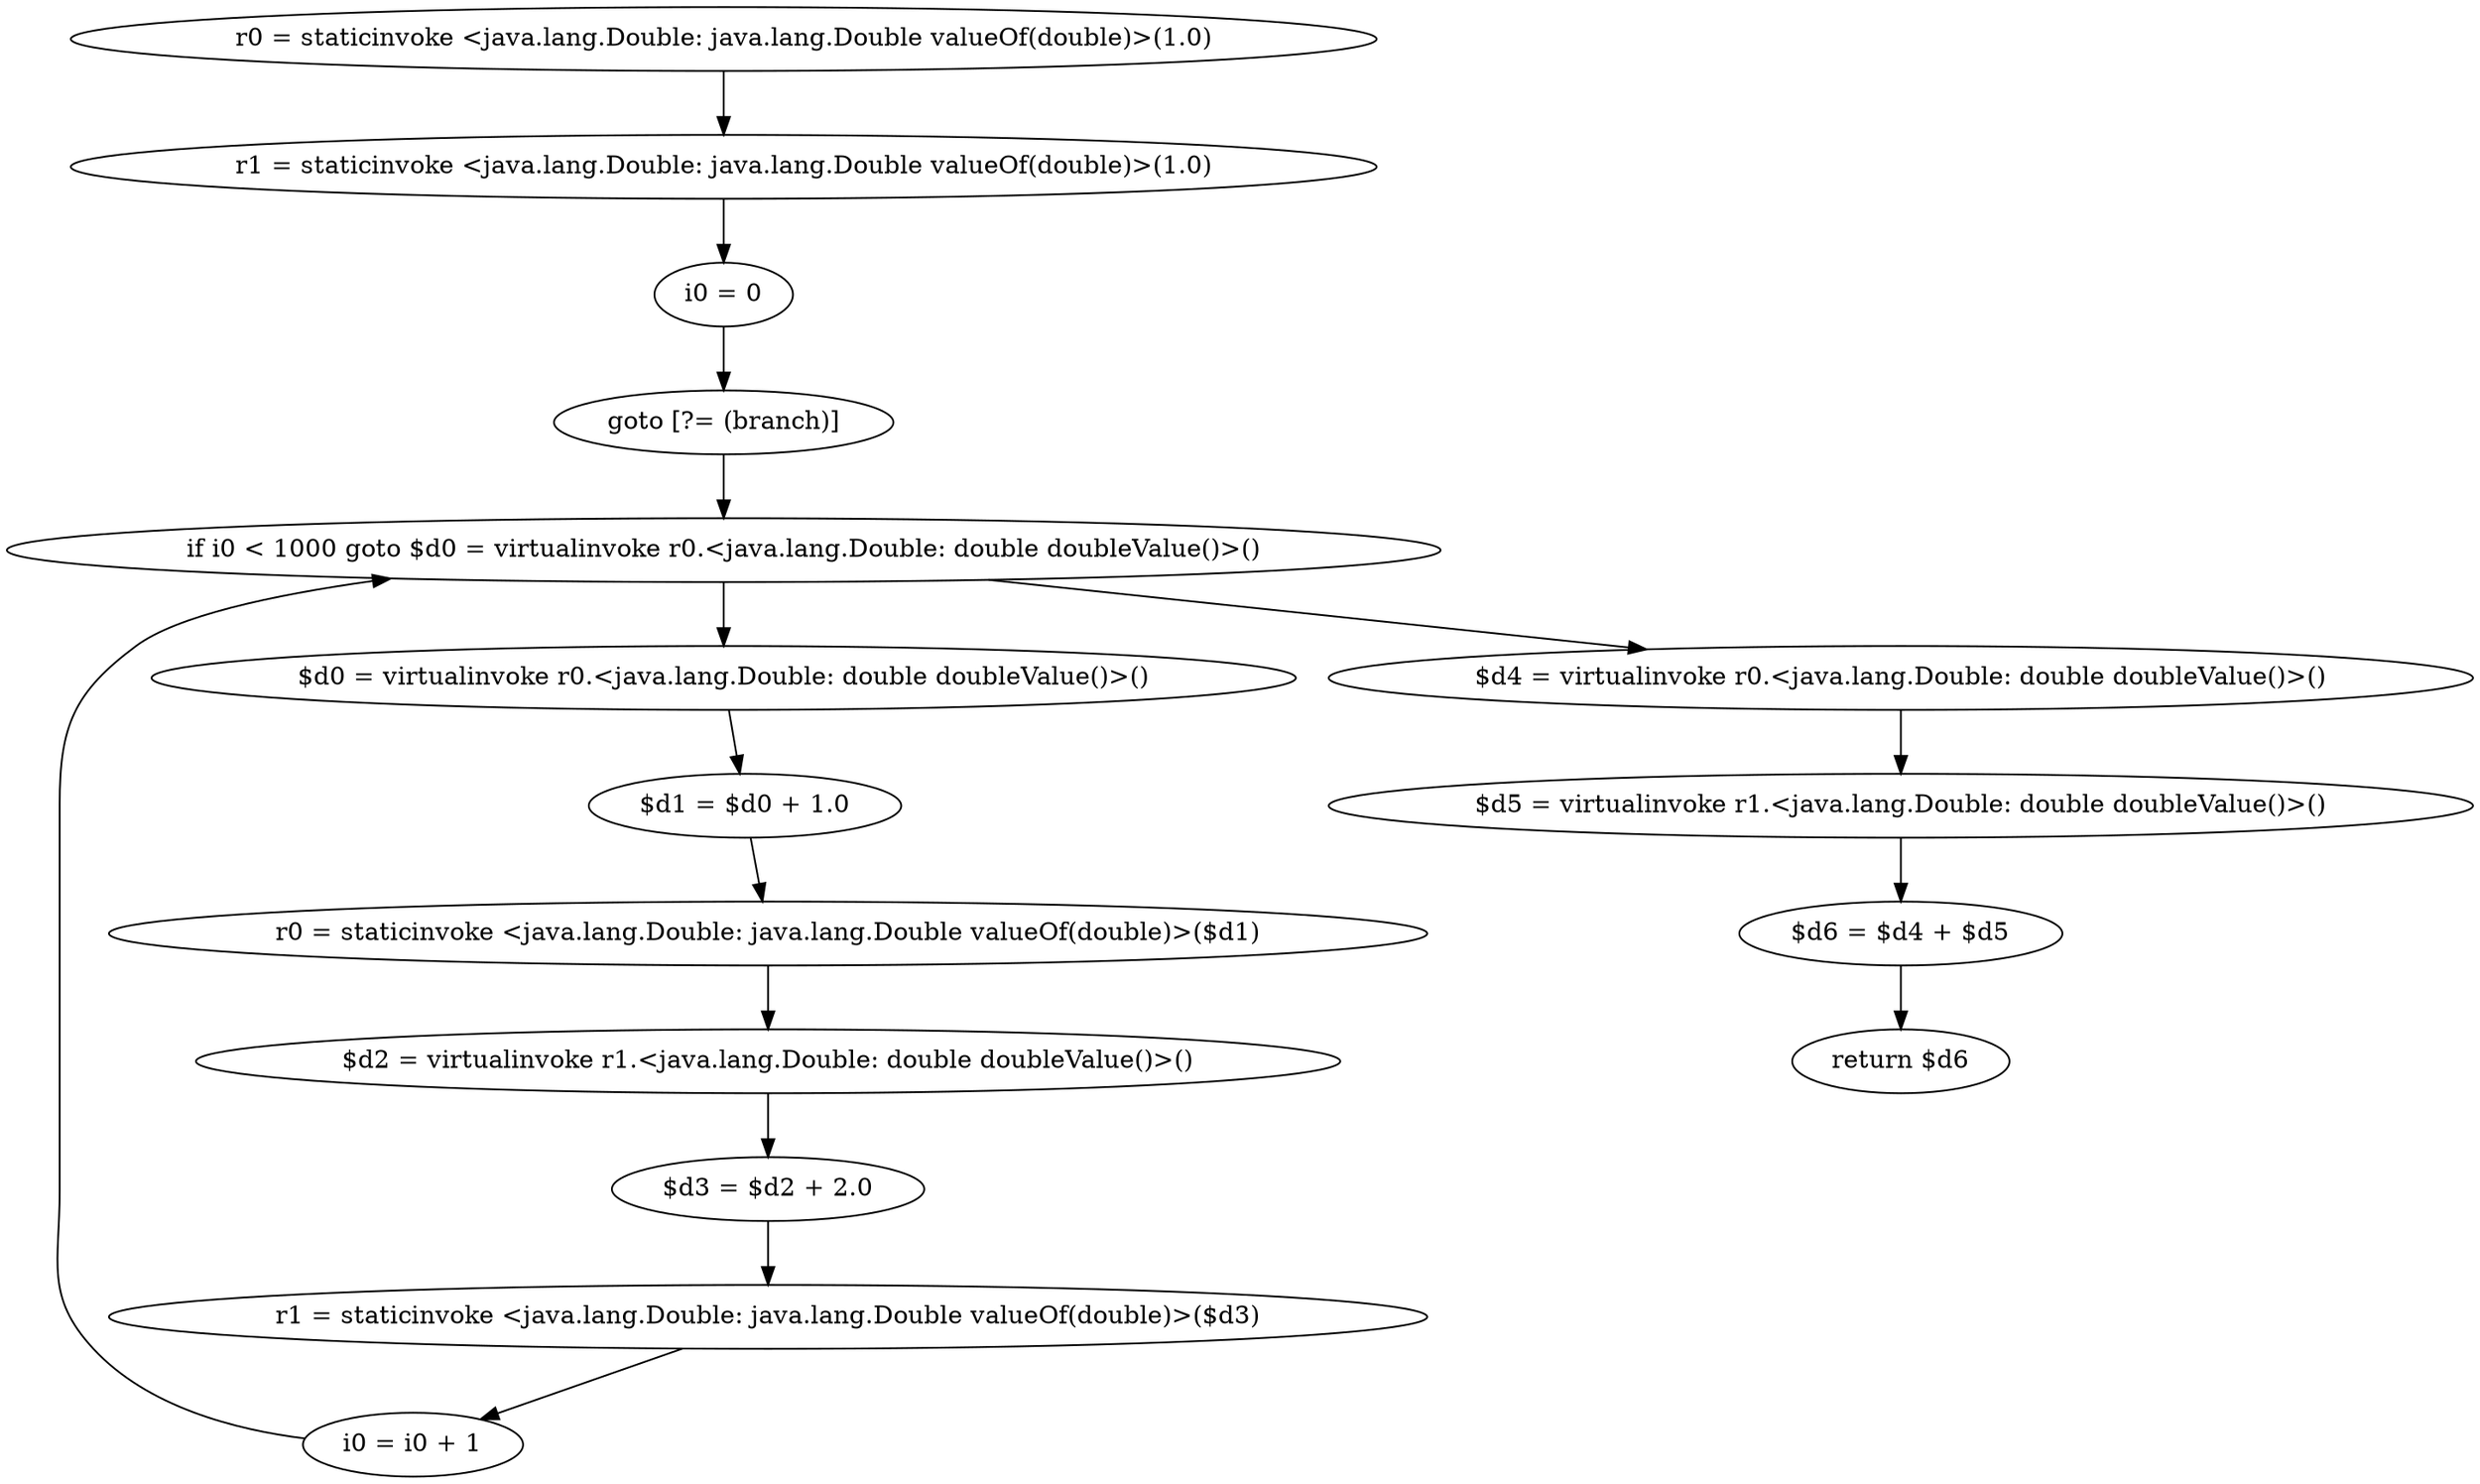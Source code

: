 digraph "unitGraph" {
    "r0 = staticinvoke <java.lang.Double: java.lang.Double valueOf(double)>(1.0)"
    "r1 = staticinvoke <java.lang.Double: java.lang.Double valueOf(double)>(1.0)"
    "i0 = 0"
    "goto [?= (branch)]"
    "$d0 = virtualinvoke r0.<java.lang.Double: double doubleValue()>()"
    "$d1 = $d0 + 1.0"
    "r0 = staticinvoke <java.lang.Double: java.lang.Double valueOf(double)>($d1)"
    "$d2 = virtualinvoke r1.<java.lang.Double: double doubleValue()>()"
    "$d3 = $d2 + 2.0"
    "r1 = staticinvoke <java.lang.Double: java.lang.Double valueOf(double)>($d3)"
    "i0 = i0 + 1"
    "if i0 < 1000 goto $d0 = virtualinvoke r0.<java.lang.Double: double doubleValue()>()"
    "$d4 = virtualinvoke r0.<java.lang.Double: double doubleValue()>()"
    "$d5 = virtualinvoke r1.<java.lang.Double: double doubleValue()>()"
    "$d6 = $d4 + $d5"
    "return $d6"
    "r0 = staticinvoke <java.lang.Double: java.lang.Double valueOf(double)>(1.0)"->"r1 = staticinvoke <java.lang.Double: java.lang.Double valueOf(double)>(1.0)";
    "r1 = staticinvoke <java.lang.Double: java.lang.Double valueOf(double)>(1.0)"->"i0 = 0";
    "i0 = 0"->"goto [?= (branch)]";
    "goto [?= (branch)]"->"if i0 < 1000 goto $d0 = virtualinvoke r0.<java.lang.Double: double doubleValue()>()";
    "$d0 = virtualinvoke r0.<java.lang.Double: double doubleValue()>()"->"$d1 = $d0 + 1.0";
    "$d1 = $d0 + 1.0"->"r0 = staticinvoke <java.lang.Double: java.lang.Double valueOf(double)>($d1)";
    "r0 = staticinvoke <java.lang.Double: java.lang.Double valueOf(double)>($d1)"->"$d2 = virtualinvoke r1.<java.lang.Double: double doubleValue()>()";
    "$d2 = virtualinvoke r1.<java.lang.Double: double doubleValue()>()"->"$d3 = $d2 + 2.0";
    "$d3 = $d2 + 2.0"->"r1 = staticinvoke <java.lang.Double: java.lang.Double valueOf(double)>($d3)";
    "r1 = staticinvoke <java.lang.Double: java.lang.Double valueOf(double)>($d3)"->"i0 = i0 + 1";
    "i0 = i0 + 1"->"if i0 < 1000 goto $d0 = virtualinvoke r0.<java.lang.Double: double doubleValue()>()";
    "if i0 < 1000 goto $d0 = virtualinvoke r0.<java.lang.Double: double doubleValue()>()"->"$d4 = virtualinvoke r0.<java.lang.Double: double doubleValue()>()";
    "if i0 < 1000 goto $d0 = virtualinvoke r0.<java.lang.Double: double doubleValue()>()"->"$d0 = virtualinvoke r0.<java.lang.Double: double doubleValue()>()";
    "$d4 = virtualinvoke r0.<java.lang.Double: double doubleValue()>()"->"$d5 = virtualinvoke r1.<java.lang.Double: double doubleValue()>()";
    "$d5 = virtualinvoke r1.<java.lang.Double: double doubleValue()>()"->"$d6 = $d4 + $d5";
    "$d6 = $d4 + $d5"->"return $d6";
}

